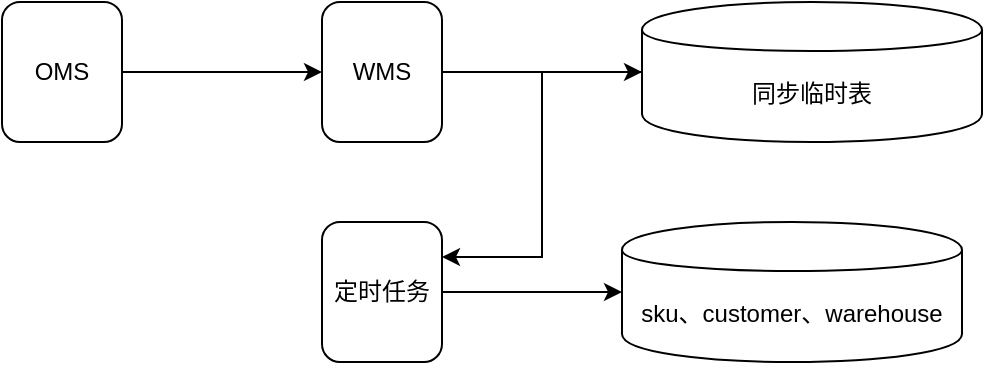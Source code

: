 <mxfile version="12.4.9" type="github">
  <diagram id="NSnhDGwP86b-_AM1NMip" name="第 1 页">
    <mxGraphModel dx="1373" dy="773" grid="1" gridSize="10" guides="1" tooltips="1" connect="1" arrows="1" fold="1" page="1" pageScale="1" pageWidth="827" pageHeight="1169" math="0" shadow="0">
      <root>
        <mxCell id="0"/>
        <mxCell id="1" parent="0"/>
        <mxCell id="SXo5Izdzq-ofZRaKsgle-5" style="edgeStyle=orthogonalEdgeStyle;rounded=0;orthogonalLoop=1;jettySize=auto;html=1;exitX=1;exitY=0.5;exitDx=0;exitDy=0;entryX=0;entryY=0.5;entryDx=0;entryDy=0;" edge="1" parent="1" source="SXo5Izdzq-ofZRaKsgle-1" target="SXo5Izdzq-ofZRaKsgle-2">
          <mxGeometry relative="1" as="geometry"/>
        </mxCell>
        <mxCell id="SXo5Izdzq-ofZRaKsgle-1" value="OMS" style="rounded=1;whiteSpace=wrap;html=1;" vertex="1" parent="1">
          <mxGeometry x="120" y="280" width="60" height="70" as="geometry"/>
        </mxCell>
        <mxCell id="SXo5Izdzq-ofZRaKsgle-6" style="edgeStyle=orthogonalEdgeStyle;rounded=0;orthogonalLoop=1;jettySize=auto;html=1;exitX=1;exitY=0.5;exitDx=0;exitDy=0;entryX=0;entryY=0.5;entryDx=0;entryDy=0;" edge="1" parent="1" source="SXo5Izdzq-ofZRaKsgle-2" target="SXo5Izdzq-ofZRaKsgle-4">
          <mxGeometry relative="1" as="geometry"/>
        </mxCell>
        <mxCell id="SXo5Izdzq-ofZRaKsgle-2" value="WMS" style="rounded=1;whiteSpace=wrap;html=1;" vertex="1" parent="1">
          <mxGeometry x="280" y="280" width="60" height="70" as="geometry"/>
        </mxCell>
        <mxCell id="SXo5Izdzq-ofZRaKsgle-9" style="edgeStyle=orthogonalEdgeStyle;rounded=0;orthogonalLoop=1;jettySize=auto;html=1;entryX=1;entryY=0.25;entryDx=0;entryDy=0;" edge="1" parent="1" source="SXo5Izdzq-ofZRaKsgle-4" target="SXo5Izdzq-ofZRaKsgle-7">
          <mxGeometry relative="1" as="geometry"/>
        </mxCell>
        <mxCell id="SXo5Izdzq-ofZRaKsgle-4" value="同步临时表" style="shape=cylinder;whiteSpace=wrap;html=1;boundedLbl=1;backgroundOutline=1;" vertex="1" parent="1">
          <mxGeometry x="440" y="280" width="170" height="70" as="geometry"/>
        </mxCell>
        <mxCell id="SXo5Izdzq-ofZRaKsgle-11" style="edgeStyle=orthogonalEdgeStyle;rounded=0;orthogonalLoop=1;jettySize=auto;html=1;exitX=1;exitY=0.5;exitDx=0;exitDy=0;entryX=0;entryY=0.5;entryDx=0;entryDy=0;" edge="1" parent="1" source="SXo5Izdzq-ofZRaKsgle-7" target="SXo5Izdzq-ofZRaKsgle-10">
          <mxGeometry relative="1" as="geometry"/>
        </mxCell>
        <mxCell id="SXo5Izdzq-ofZRaKsgle-7" value="定时任务" style="rounded=1;whiteSpace=wrap;html=1;" vertex="1" parent="1">
          <mxGeometry x="280" y="390" width="60" height="70" as="geometry"/>
        </mxCell>
        <mxCell id="SXo5Izdzq-ofZRaKsgle-10" value="sku、customer、warehouse" style="shape=cylinder;whiteSpace=wrap;html=1;boundedLbl=1;backgroundOutline=1;" vertex="1" parent="1">
          <mxGeometry x="430" y="390" width="170" height="70" as="geometry"/>
        </mxCell>
      </root>
    </mxGraphModel>
  </diagram>
</mxfile>
